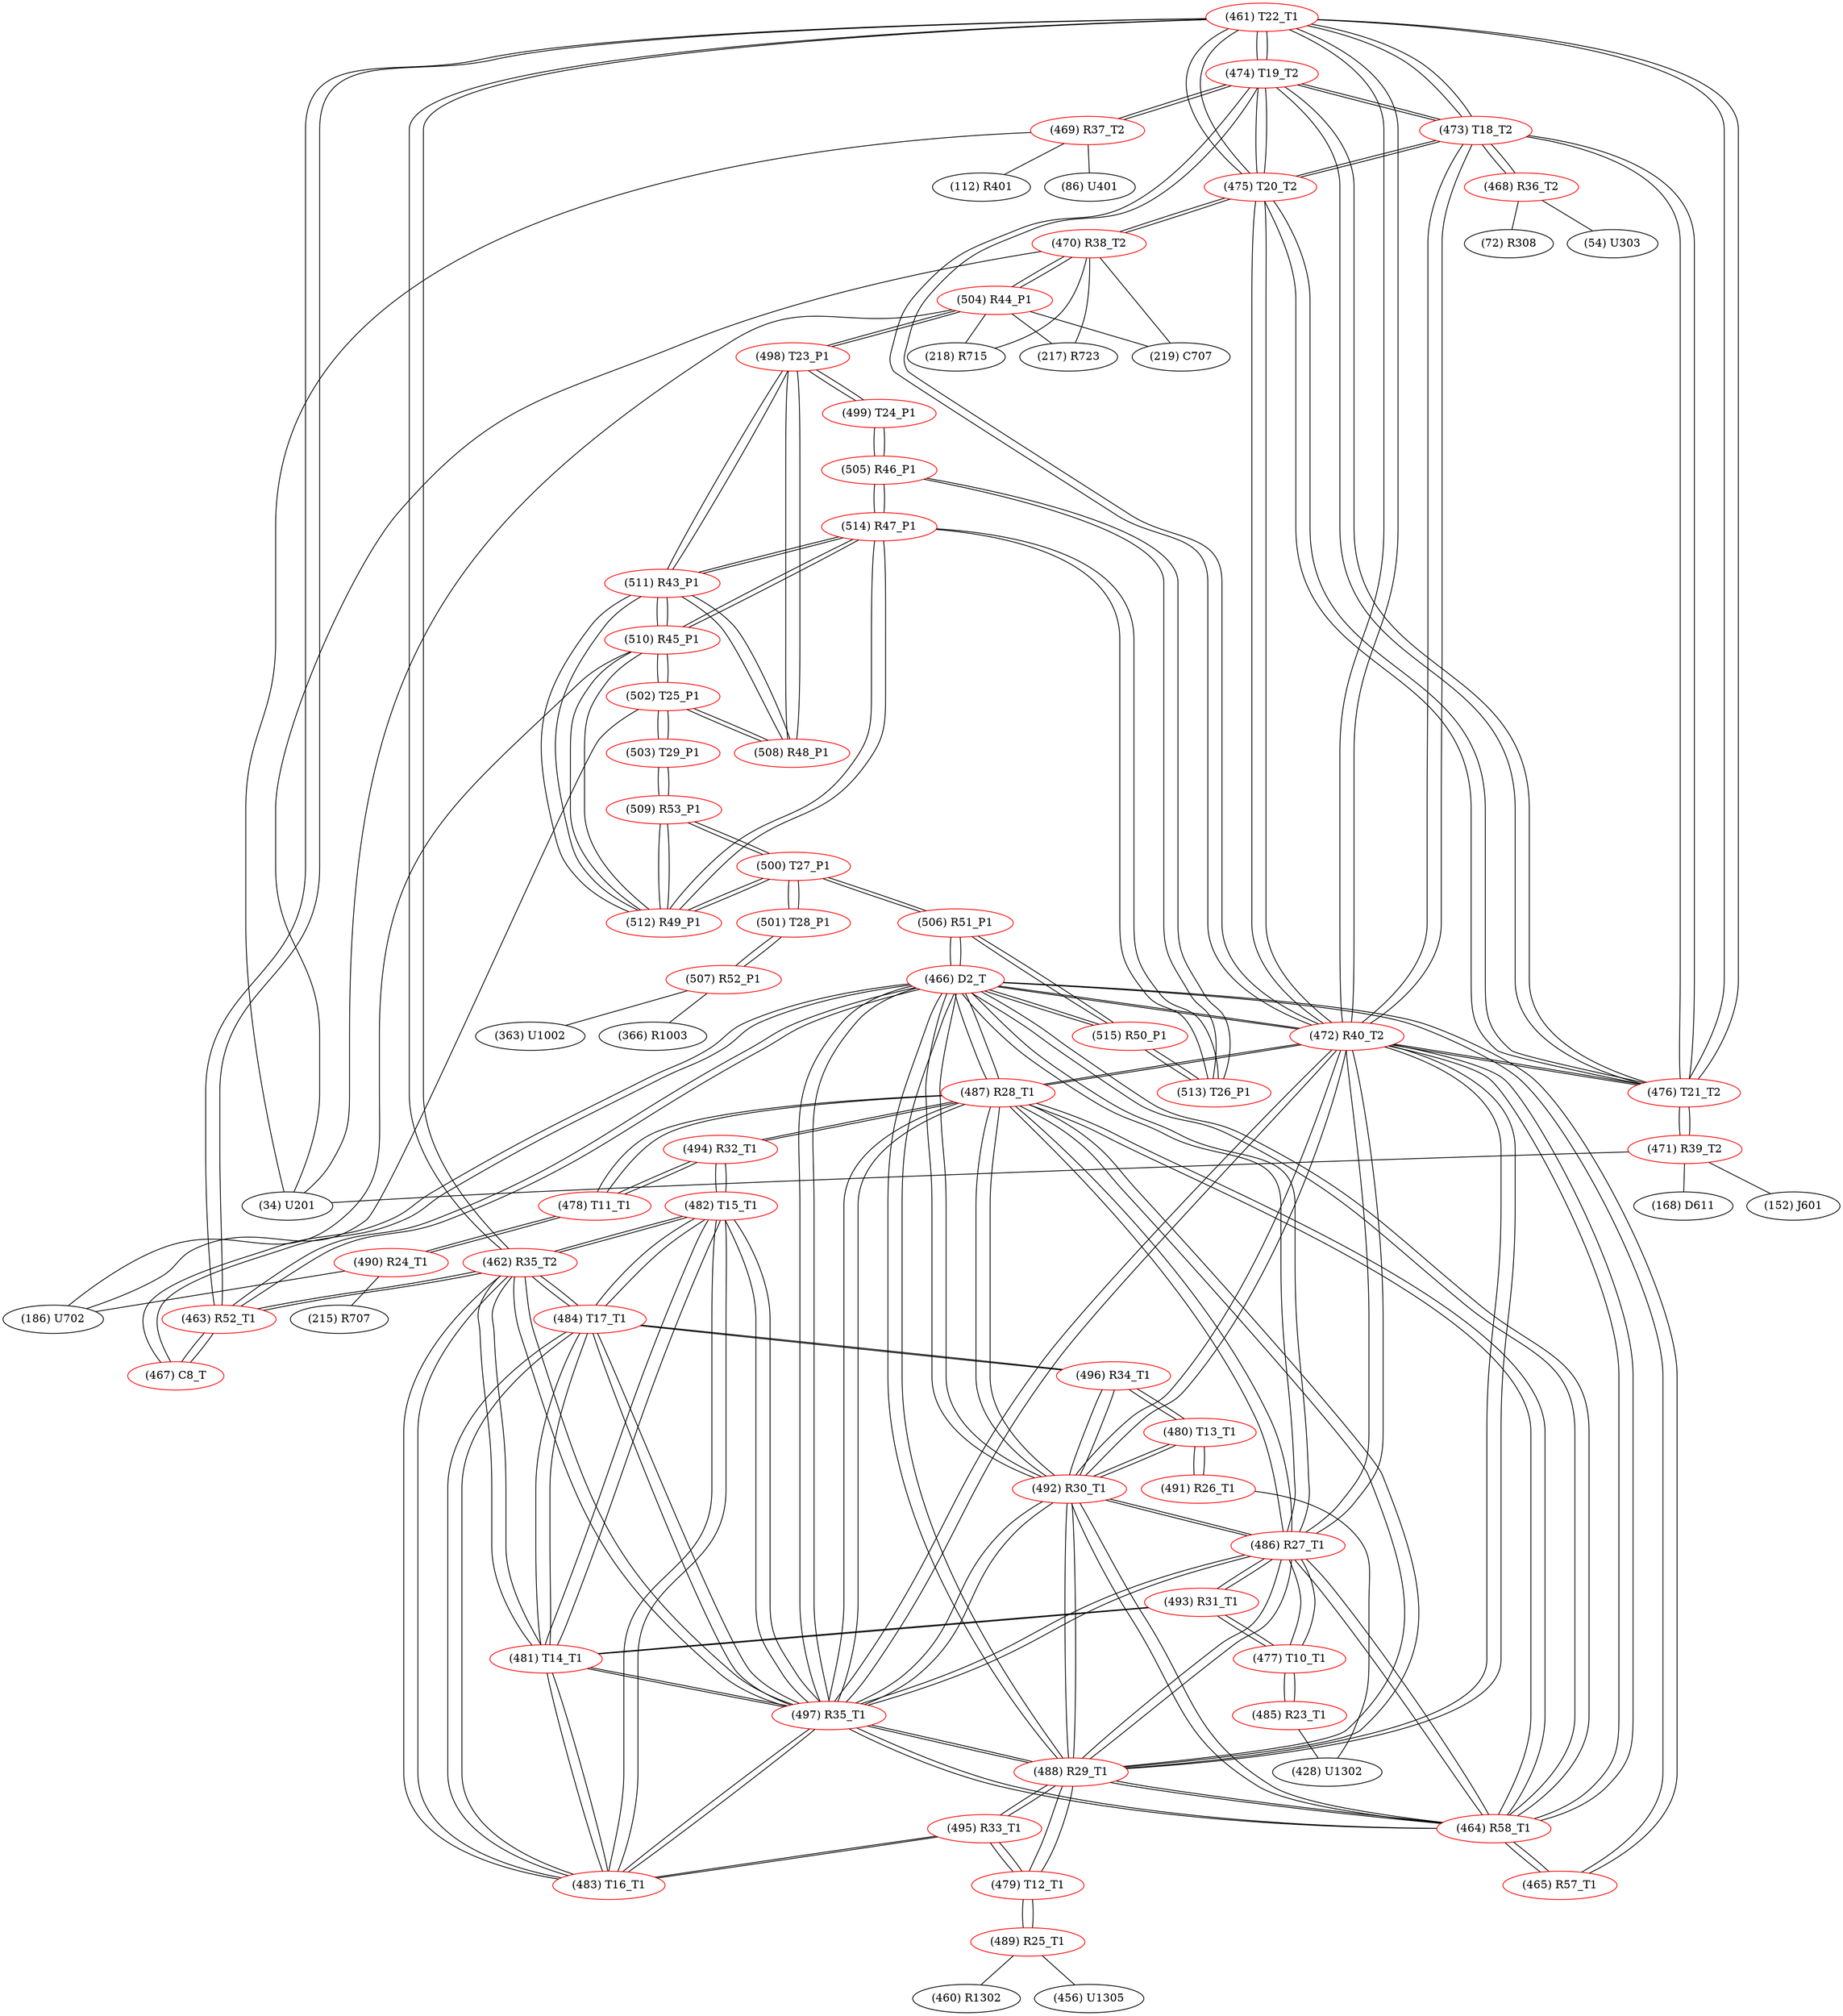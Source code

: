 graph {
	461 [label="(461) T22_T1" color=red]
	474 [label="(474) T19_T2"]
	473 [label="(473) T18_T2"]
	472 [label="(472) R40_T2"]
	476 [label="(476) T21_T2"]
	475 [label="(475) T20_T2"]
	463 [label="(463) R52_T1"]
	462 [label="(462) R35_T2"]
	462 [label="(462) R35_T2" color=red]
	483 [label="(483) T16_T1"]
	482 [label="(482) T15_T1"]
	497 [label="(497) R35_T1"]
	481 [label="(481) T14_T1"]
	484 [label="(484) T17_T1"]
	463 [label="(463) R52_T1"]
	461 [label="(461) T22_T1"]
	463 [label="(463) R52_T1" color=red]
	466 [label="(466) D2_T"]
	467 [label="(467) C8_T"]
	462 [label="(462) R35_T2"]
	461 [label="(461) T22_T1"]
	464 [label="(464) R58_T1" color=red]
	465 [label="(465) R57_T1"]
	466 [label="(466) D2_T"]
	488 [label="(488) R29_T1"]
	497 [label="(497) R35_T1"]
	472 [label="(472) R40_T2"]
	492 [label="(492) R30_T1"]
	486 [label="(486) R27_T1"]
	487 [label="(487) R28_T1"]
	465 [label="(465) R57_T1" color=red]
	464 [label="(464) R58_T1"]
	466 [label="(466) D2_T"]
	466 [label="(466) D2_T" color=red]
	463 [label="(463) R52_T1"]
	467 [label="(467) C8_T"]
	464 [label="(464) R58_T1"]
	465 [label="(465) R57_T1"]
	488 [label="(488) R29_T1"]
	497 [label="(497) R35_T1"]
	472 [label="(472) R40_T2"]
	492 [label="(492) R30_T1"]
	486 [label="(486) R27_T1"]
	487 [label="(487) R28_T1"]
	506 [label="(506) R51_P1"]
	515 [label="(515) R50_P1"]
	467 [label="(467) C8_T" color=red]
	466 [label="(466) D2_T"]
	463 [label="(463) R52_T1"]
	468 [label="(468) R36_T2" color=red]
	72 [label="(72) R308"]
	54 [label="(54) U303"]
	473 [label="(473) T18_T2"]
	469 [label="(469) R37_T2" color=red]
	112 [label="(112) R401"]
	86 [label="(86) U401"]
	34 [label="(34) U201"]
	474 [label="(474) T19_T2"]
	470 [label="(470) R38_T2" color=red]
	504 [label="(504) R44_P1"]
	219 [label="(219) C707"]
	218 [label="(218) R715"]
	217 [label="(217) R723"]
	34 [label="(34) U201"]
	475 [label="(475) T20_T2"]
	471 [label="(471) R39_T2" color=red]
	34 [label="(34) U201"]
	168 [label="(168) D611"]
	152 [label="(152) J601"]
	476 [label="(476) T21_T2"]
	472 [label="(472) R40_T2" color=red]
	488 [label="(488) R29_T1"]
	497 [label="(497) R35_T1"]
	492 [label="(492) R30_T1"]
	466 [label="(466) D2_T"]
	464 [label="(464) R58_T1"]
	486 [label="(486) R27_T1"]
	487 [label="(487) R28_T1"]
	461 [label="(461) T22_T1"]
	474 [label="(474) T19_T2"]
	473 [label="(473) T18_T2"]
	476 [label="(476) T21_T2"]
	475 [label="(475) T20_T2"]
	473 [label="(473) T18_T2" color=red]
	461 [label="(461) T22_T1"]
	474 [label="(474) T19_T2"]
	472 [label="(472) R40_T2"]
	476 [label="(476) T21_T2"]
	475 [label="(475) T20_T2"]
	468 [label="(468) R36_T2"]
	474 [label="(474) T19_T2" color=red]
	461 [label="(461) T22_T1"]
	473 [label="(473) T18_T2"]
	472 [label="(472) R40_T2"]
	476 [label="(476) T21_T2"]
	475 [label="(475) T20_T2"]
	469 [label="(469) R37_T2"]
	475 [label="(475) T20_T2" color=red]
	461 [label="(461) T22_T1"]
	474 [label="(474) T19_T2"]
	473 [label="(473) T18_T2"]
	472 [label="(472) R40_T2"]
	476 [label="(476) T21_T2"]
	470 [label="(470) R38_T2"]
	476 [label="(476) T21_T2" color=red]
	461 [label="(461) T22_T1"]
	474 [label="(474) T19_T2"]
	473 [label="(473) T18_T2"]
	472 [label="(472) R40_T2"]
	475 [label="(475) T20_T2"]
	471 [label="(471) R39_T2"]
	477 [label="(477) T10_T1" color=red]
	485 [label="(485) R23_T1"]
	493 [label="(493) R31_T1"]
	486 [label="(486) R27_T1"]
	478 [label="(478) T11_T1" color=red]
	490 [label="(490) R24_T1"]
	494 [label="(494) R32_T1"]
	487 [label="(487) R28_T1"]
	479 [label="(479) T12_T1" color=red]
	495 [label="(495) R33_T1"]
	488 [label="(488) R29_T1"]
	489 [label="(489) R25_T1"]
	480 [label="(480) T13_T1" color=red]
	492 [label="(492) R30_T1"]
	496 [label="(496) R34_T1"]
	491 [label="(491) R26_T1"]
	481 [label="(481) T14_T1" color=red]
	483 [label="(483) T16_T1"]
	482 [label="(482) T15_T1"]
	497 [label="(497) R35_T1"]
	484 [label="(484) T17_T1"]
	462 [label="(462) R35_T2"]
	493 [label="(493) R31_T1"]
	482 [label="(482) T15_T1" color=red]
	483 [label="(483) T16_T1"]
	497 [label="(497) R35_T1"]
	481 [label="(481) T14_T1"]
	484 [label="(484) T17_T1"]
	462 [label="(462) R35_T2"]
	494 [label="(494) R32_T1"]
	483 [label="(483) T16_T1" color=red]
	482 [label="(482) T15_T1"]
	497 [label="(497) R35_T1"]
	481 [label="(481) T14_T1"]
	484 [label="(484) T17_T1"]
	462 [label="(462) R35_T2"]
	495 [label="(495) R33_T1"]
	484 [label="(484) T17_T1" color=red]
	483 [label="(483) T16_T1"]
	482 [label="(482) T15_T1"]
	497 [label="(497) R35_T1"]
	481 [label="(481) T14_T1"]
	462 [label="(462) R35_T2"]
	496 [label="(496) R34_T1"]
	485 [label="(485) R23_T1" color=red]
	428 [label="(428) U1302"]
	477 [label="(477) T10_T1"]
	486 [label="(486) R27_T1" color=red]
	488 [label="(488) R29_T1"]
	497 [label="(497) R35_T1"]
	472 [label="(472) R40_T2"]
	492 [label="(492) R30_T1"]
	466 [label="(466) D2_T"]
	464 [label="(464) R58_T1"]
	487 [label="(487) R28_T1"]
	477 [label="(477) T10_T1"]
	493 [label="(493) R31_T1"]
	487 [label="(487) R28_T1" color=red]
	488 [label="(488) R29_T1"]
	497 [label="(497) R35_T1"]
	472 [label="(472) R40_T2"]
	492 [label="(492) R30_T1"]
	466 [label="(466) D2_T"]
	464 [label="(464) R58_T1"]
	486 [label="(486) R27_T1"]
	494 [label="(494) R32_T1"]
	478 [label="(478) T11_T1"]
	488 [label="(488) R29_T1" color=red]
	497 [label="(497) R35_T1"]
	472 [label="(472) R40_T2"]
	492 [label="(492) R30_T1"]
	466 [label="(466) D2_T"]
	464 [label="(464) R58_T1"]
	486 [label="(486) R27_T1"]
	487 [label="(487) R28_T1"]
	495 [label="(495) R33_T1"]
	479 [label="(479) T12_T1"]
	489 [label="(489) R25_T1" color=red]
	460 [label="(460) R1302"]
	456 [label="(456) U1305"]
	479 [label="(479) T12_T1"]
	490 [label="(490) R24_T1" color=red]
	186 [label="(186) U702"]
	215 [label="(215) R707"]
	478 [label="(478) T11_T1"]
	491 [label="(491) R26_T1" color=red]
	428 [label="(428) U1302"]
	480 [label="(480) T13_T1"]
	492 [label="(492) R30_T1" color=red]
	488 [label="(488) R29_T1"]
	497 [label="(497) R35_T1"]
	472 [label="(472) R40_T2"]
	466 [label="(466) D2_T"]
	464 [label="(464) R58_T1"]
	486 [label="(486) R27_T1"]
	487 [label="(487) R28_T1"]
	496 [label="(496) R34_T1"]
	480 [label="(480) T13_T1"]
	493 [label="(493) R31_T1" color=red]
	477 [label="(477) T10_T1"]
	486 [label="(486) R27_T1"]
	481 [label="(481) T14_T1"]
	494 [label="(494) R32_T1" color=red]
	482 [label="(482) T15_T1"]
	487 [label="(487) R28_T1"]
	478 [label="(478) T11_T1"]
	495 [label="(495) R33_T1" color=red]
	483 [label="(483) T16_T1"]
	488 [label="(488) R29_T1"]
	479 [label="(479) T12_T1"]
	496 [label="(496) R34_T1" color=red]
	484 [label="(484) T17_T1"]
	492 [label="(492) R30_T1"]
	480 [label="(480) T13_T1"]
	497 [label="(497) R35_T1" color=red]
	488 [label="(488) R29_T1"]
	472 [label="(472) R40_T2"]
	492 [label="(492) R30_T1"]
	466 [label="(466) D2_T"]
	464 [label="(464) R58_T1"]
	486 [label="(486) R27_T1"]
	487 [label="(487) R28_T1"]
	483 [label="(483) T16_T1"]
	482 [label="(482) T15_T1"]
	481 [label="(481) T14_T1"]
	484 [label="(484) T17_T1"]
	462 [label="(462) R35_T2"]
	498 [label="(498) T23_P1" color=red]
	508 [label="(508) R48_P1"]
	511 [label="(511) R43_P1"]
	499 [label="(499) T24_P1"]
	504 [label="(504) R44_P1"]
	499 [label="(499) T24_P1" color=red]
	505 [label="(505) R46_P1"]
	498 [label="(498) T23_P1"]
	500 [label="(500) T27_P1" color=red]
	506 [label="(506) R51_P1"]
	501 [label="(501) T28_P1"]
	509 [label="(509) R53_P1"]
	512 [label="(512) R49_P1"]
	501 [label="(501) T28_P1" color=red]
	507 [label="(507) R52_P1"]
	500 [label="(500) T27_P1"]
	502 [label="(502) T25_P1" color=red]
	503 [label="(503) T29_P1"]
	508 [label="(508) R48_P1"]
	510 [label="(510) R45_P1"]
	186 [label="(186) U702"]
	503 [label="(503) T29_P1" color=red]
	502 [label="(502) T25_P1"]
	509 [label="(509) R53_P1"]
	504 [label="(504) R44_P1" color=red]
	219 [label="(219) C707"]
	218 [label="(218) R715"]
	217 [label="(217) R723"]
	34 [label="(34) U201"]
	470 [label="(470) R38_T2"]
	498 [label="(498) T23_P1"]
	505 [label="(505) R46_P1" color=red]
	513 [label="(513) T26_P1"]
	514 [label="(514) R47_P1"]
	499 [label="(499) T24_P1"]
	506 [label="(506) R51_P1" color=red]
	500 [label="(500) T27_P1"]
	515 [label="(515) R50_P1"]
	466 [label="(466) D2_T"]
	507 [label="(507) R52_P1" color=red]
	363 [label="(363) U1002"]
	366 [label="(366) R1003"]
	501 [label="(501) T28_P1"]
	508 [label="(508) R48_P1" color=red]
	502 [label="(502) T25_P1"]
	498 [label="(498) T23_P1"]
	511 [label="(511) R43_P1"]
	509 [label="(509) R53_P1" color=red]
	503 [label="(503) T29_P1"]
	500 [label="(500) T27_P1"]
	512 [label="(512) R49_P1"]
	510 [label="(510) R45_P1" color=red]
	514 [label="(514) R47_P1"]
	511 [label="(511) R43_P1"]
	512 [label="(512) R49_P1"]
	502 [label="(502) T25_P1"]
	186 [label="(186) U702"]
	511 [label="(511) R43_P1" color=red]
	508 [label="(508) R48_P1"]
	498 [label="(498) T23_P1"]
	514 [label="(514) R47_P1"]
	510 [label="(510) R45_P1"]
	512 [label="(512) R49_P1"]
	512 [label="(512) R49_P1" color=red]
	514 [label="(514) R47_P1"]
	510 [label="(510) R45_P1"]
	511 [label="(511) R43_P1"]
	500 [label="(500) T27_P1"]
	509 [label="(509) R53_P1"]
	513 [label="(513) T26_P1" color=red]
	515 [label="(515) R50_P1"]
	505 [label="(505) R46_P1"]
	514 [label="(514) R47_P1"]
	514 [label="(514) R47_P1" color=red]
	510 [label="(510) R45_P1"]
	511 [label="(511) R43_P1"]
	512 [label="(512) R49_P1"]
	513 [label="(513) T26_P1"]
	505 [label="(505) R46_P1"]
	515 [label="(515) R50_P1" color=red]
	513 [label="(513) T26_P1"]
	506 [label="(506) R51_P1"]
	466 [label="(466) D2_T"]
	461 -- 474
	461 -- 473
	461 -- 472
	461 -- 476
	461 -- 475
	461 -- 463
	461 -- 462
	462 -- 483
	462 -- 482
	462 -- 497
	462 -- 481
	462 -- 484
	462 -- 463
	462 -- 461
	463 -- 466
	463 -- 467
	463 -- 462
	463 -- 461
	464 -- 465
	464 -- 466
	464 -- 488
	464 -- 497
	464 -- 472
	464 -- 492
	464 -- 486
	464 -- 487
	465 -- 464
	465 -- 466
	466 -- 463
	466 -- 467
	466 -- 464
	466 -- 465
	466 -- 488
	466 -- 497
	466 -- 472
	466 -- 492
	466 -- 486
	466 -- 487
	466 -- 506
	466 -- 515
	467 -- 466
	467 -- 463
	468 -- 72
	468 -- 54
	468 -- 473
	469 -- 112
	469 -- 86
	469 -- 34
	469 -- 474
	470 -- 504
	470 -- 219
	470 -- 218
	470 -- 217
	470 -- 34
	470 -- 475
	471 -- 34
	471 -- 168
	471 -- 152
	471 -- 476
	472 -- 488
	472 -- 497
	472 -- 492
	472 -- 466
	472 -- 464
	472 -- 486
	472 -- 487
	472 -- 461
	472 -- 474
	472 -- 473
	472 -- 476
	472 -- 475
	473 -- 461
	473 -- 474
	473 -- 472
	473 -- 476
	473 -- 475
	473 -- 468
	474 -- 461
	474 -- 473
	474 -- 472
	474 -- 476
	474 -- 475
	474 -- 469
	475 -- 461
	475 -- 474
	475 -- 473
	475 -- 472
	475 -- 476
	475 -- 470
	476 -- 461
	476 -- 474
	476 -- 473
	476 -- 472
	476 -- 475
	476 -- 471
	477 -- 485
	477 -- 493
	477 -- 486
	478 -- 490
	478 -- 494
	478 -- 487
	479 -- 495
	479 -- 488
	479 -- 489
	480 -- 492
	480 -- 496
	480 -- 491
	481 -- 483
	481 -- 482
	481 -- 497
	481 -- 484
	481 -- 462
	481 -- 493
	482 -- 483
	482 -- 497
	482 -- 481
	482 -- 484
	482 -- 462
	482 -- 494
	483 -- 482
	483 -- 497
	483 -- 481
	483 -- 484
	483 -- 462
	483 -- 495
	484 -- 483
	484 -- 482
	484 -- 497
	484 -- 481
	484 -- 462
	484 -- 496
	485 -- 428
	485 -- 477
	486 -- 488
	486 -- 497
	486 -- 472
	486 -- 492
	486 -- 466
	486 -- 464
	486 -- 487
	486 -- 477
	486 -- 493
	487 -- 488
	487 -- 497
	487 -- 472
	487 -- 492
	487 -- 466
	487 -- 464
	487 -- 486
	487 -- 494
	487 -- 478
	488 -- 497
	488 -- 472
	488 -- 492
	488 -- 466
	488 -- 464
	488 -- 486
	488 -- 487
	488 -- 495
	488 -- 479
	489 -- 460
	489 -- 456
	489 -- 479
	490 -- 186
	490 -- 215
	490 -- 478
	491 -- 428
	491 -- 480
	492 -- 488
	492 -- 497
	492 -- 472
	492 -- 466
	492 -- 464
	492 -- 486
	492 -- 487
	492 -- 496
	492 -- 480
	493 -- 477
	493 -- 486
	493 -- 481
	494 -- 482
	494 -- 487
	494 -- 478
	495 -- 483
	495 -- 488
	495 -- 479
	496 -- 484
	496 -- 492
	496 -- 480
	497 -- 488
	497 -- 472
	497 -- 492
	497 -- 466
	497 -- 464
	497 -- 486
	497 -- 487
	497 -- 483
	497 -- 482
	497 -- 481
	497 -- 484
	497 -- 462
	498 -- 508
	498 -- 511
	498 -- 499
	498 -- 504
	499 -- 505
	499 -- 498
	500 -- 506
	500 -- 501
	500 -- 509
	500 -- 512
	501 -- 507
	501 -- 500
	502 -- 503
	502 -- 508
	502 -- 510
	502 -- 186
	503 -- 502
	503 -- 509
	504 -- 219
	504 -- 218
	504 -- 217
	504 -- 34
	504 -- 470
	504 -- 498
	505 -- 513
	505 -- 514
	505 -- 499
	506 -- 500
	506 -- 515
	506 -- 466
	507 -- 363
	507 -- 366
	507 -- 501
	508 -- 502
	508 -- 498
	508 -- 511
	509 -- 503
	509 -- 500
	509 -- 512
	510 -- 514
	510 -- 511
	510 -- 512
	510 -- 502
	510 -- 186
	511 -- 508
	511 -- 498
	511 -- 514
	511 -- 510
	511 -- 512
	512 -- 514
	512 -- 510
	512 -- 511
	512 -- 500
	512 -- 509
	513 -- 515
	513 -- 505
	513 -- 514
	514 -- 510
	514 -- 511
	514 -- 512
	514 -- 513
	514 -- 505
	515 -- 513
	515 -- 506
	515 -- 466
}
